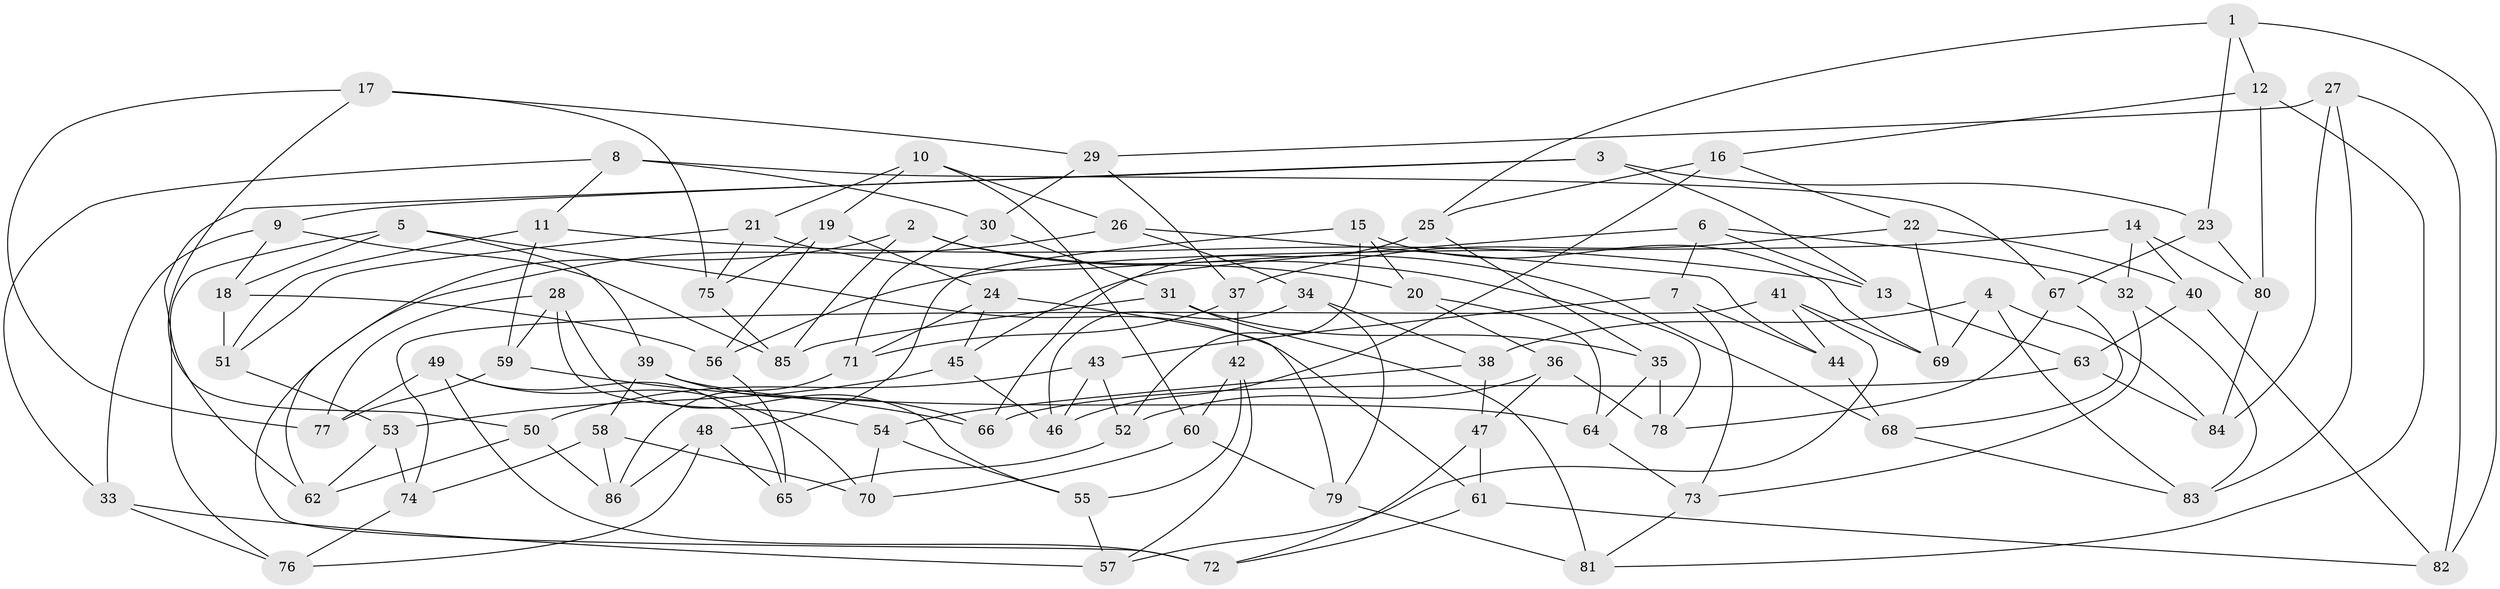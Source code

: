 // Generated by graph-tools (version 1.1) at 2025/16/03/09/25 04:16:31]
// undirected, 86 vertices, 172 edges
graph export_dot {
graph [start="1"]
  node [color=gray90,style=filled];
  1;
  2;
  3;
  4;
  5;
  6;
  7;
  8;
  9;
  10;
  11;
  12;
  13;
  14;
  15;
  16;
  17;
  18;
  19;
  20;
  21;
  22;
  23;
  24;
  25;
  26;
  27;
  28;
  29;
  30;
  31;
  32;
  33;
  34;
  35;
  36;
  37;
  38;
  39;
  40;
  41;
  42;
  43;
  44;
  45;
  46;
  47;
  48;
  49;
  50;
  51;
  52;
  53;
  54;
  55;
  56;
  57;
  58;
  59;
  60;
  61;
  62;
  63;
  64;
  65;
  66;
  67;
  68;
  69;
  70;
  71;
  72;
  73;
  74;
  75;
  76;
  77;
  78;
  79;
  80;
  81;
  82;
  83;
  84;
  85;
  86;
  1 -- 25;
  1 -- 23;
  1 -- 82;
  1 -- 12;
  2 -- 68;
  2 -- 85;
  2 -- 20;
  2 -- 62;
  3 -- 23;
  3 -- 62;
  3 -- 9;
  3 -- 13;
  4 -- 69;
  4 -- 38;
  4 -- 84;
  4 -- 83;
  5 -- 39;
  5 -- 18;
  5 -- 76;
  5 -- 61;
  6 -- 45;
  6 -- 32;
  6 -- 13;
  6 -- 7;
  7 -- 73;
  7 -- 43;
  7 -- 44;
  8 -- 33;
  8 -- 67;
  8 -- 11;
  8 -- 30;
  9 -- 85;
  9 -- 18;
  9 -- 33;
  10 -- 19;
  10 -- 60;
  10 -- 26;
  10 -- 21;
  11 -- 59;
  11 -- 13;
  11 -- 51;
  12 -- 80;
  12 -- 16;
  12 -- 81;
  13 -- 63;
  14 -- 56;
  14 -- 80;
  14 -- 32;
  14 -- 40;
  15 -- 48;
  15 -- 69;
  15 -- 52;
  15 -- 20;
  16 -- 22;
  16 -- 46;
  16 -- 25;
  17 -- 75;
  17 -- 50;
  17 -- 77;
  17 -- 29;
  18 -- 51;
  18 -- 56;
  19 -- 75;
  19 -- 56;
  19 -- 24;
  20 -- 36;
  20 -- 64;
  21 -- 78;
  21 -- 75;
  21 -- 51;
  22 -- 40;
  22 -- 37;
  22 -- 69;
  23 -- 80;
  23 -- 67;
  24 -- 45;
  24 -- 79;
  24 -- 71;
  25 -- 35;
  25 -- 66;
  26 -- 34;
  26 -- 72;
  26 -- 44;
  27 -- 29;
  27 -- 84;
  27 -- 82;
  27 -- 83;
  28 -- 54;
  28 -- 77;
  28 -- 55;
  28 -- 59;
  29 -- 37;
  29 -- 30;
  30 -- 71;
  30 -- 31;
  31 -- 35;
  31 -- 81;
  31 -- 85;
  32 -- 83;
  32 -- 73;
  33 -- 57;
  33 -- 76;
  34 -- 38;
  34 -- 79;
  34 -- 46;
  35 -- 78;
  35 -- 64;
  36 -- 47;
  36 -- 78;
  36 -- 52;
  37 -- 42;
  37 -- 71;
  38 -- 54;
  38 -- 47;
  39 -- 66;
  39 -- 64;
  39 -- 58;
  40 -- 63;
  40 -- 82;
  41 -- 69;
  41 -- 74;
  41 -- 57;
  41 -- 44;
  42 -- 60;
  42 -- 55;
  42 -- 57;
  43 -- 50;
  43 -- 52;
  43 -- 46;
  44 -- 68;
  45 -- 46;
  45 -- 53;
  47 -- 72;
  47 -- 61;
  48 -- 86;
  48 -- 76;
  48 -- 65;
  49 -- 77;
  49 -- 65;
  49 -- 72;
  49 -- 70;
  50 -- 86;
  50 -- 62;
  51 -- 53;
  52 -- 65;
  53 -- 74;
  53 -- 62;
  54 -- 70;
  54 -- 55;
  55 -- 57;
  56 -- 65;
  58 -- 86;
  58 -- 70;
  58 -- 74;
  59 -- 77;
  59 -- 66;
  60 -- 79;
  60 -- 70;
  61 -- 72;
  61 -- 82;
  63 -- 84;
  63 -- 66;
  64 -- 73;
  67 -- 78;
  67 -- 68;
  68 -- 83;
  71 -- 86;
  73 -- 81;
  74 -- 76;
  75 -- 85;
  79 -- 81;
  80 -- 84;
}
